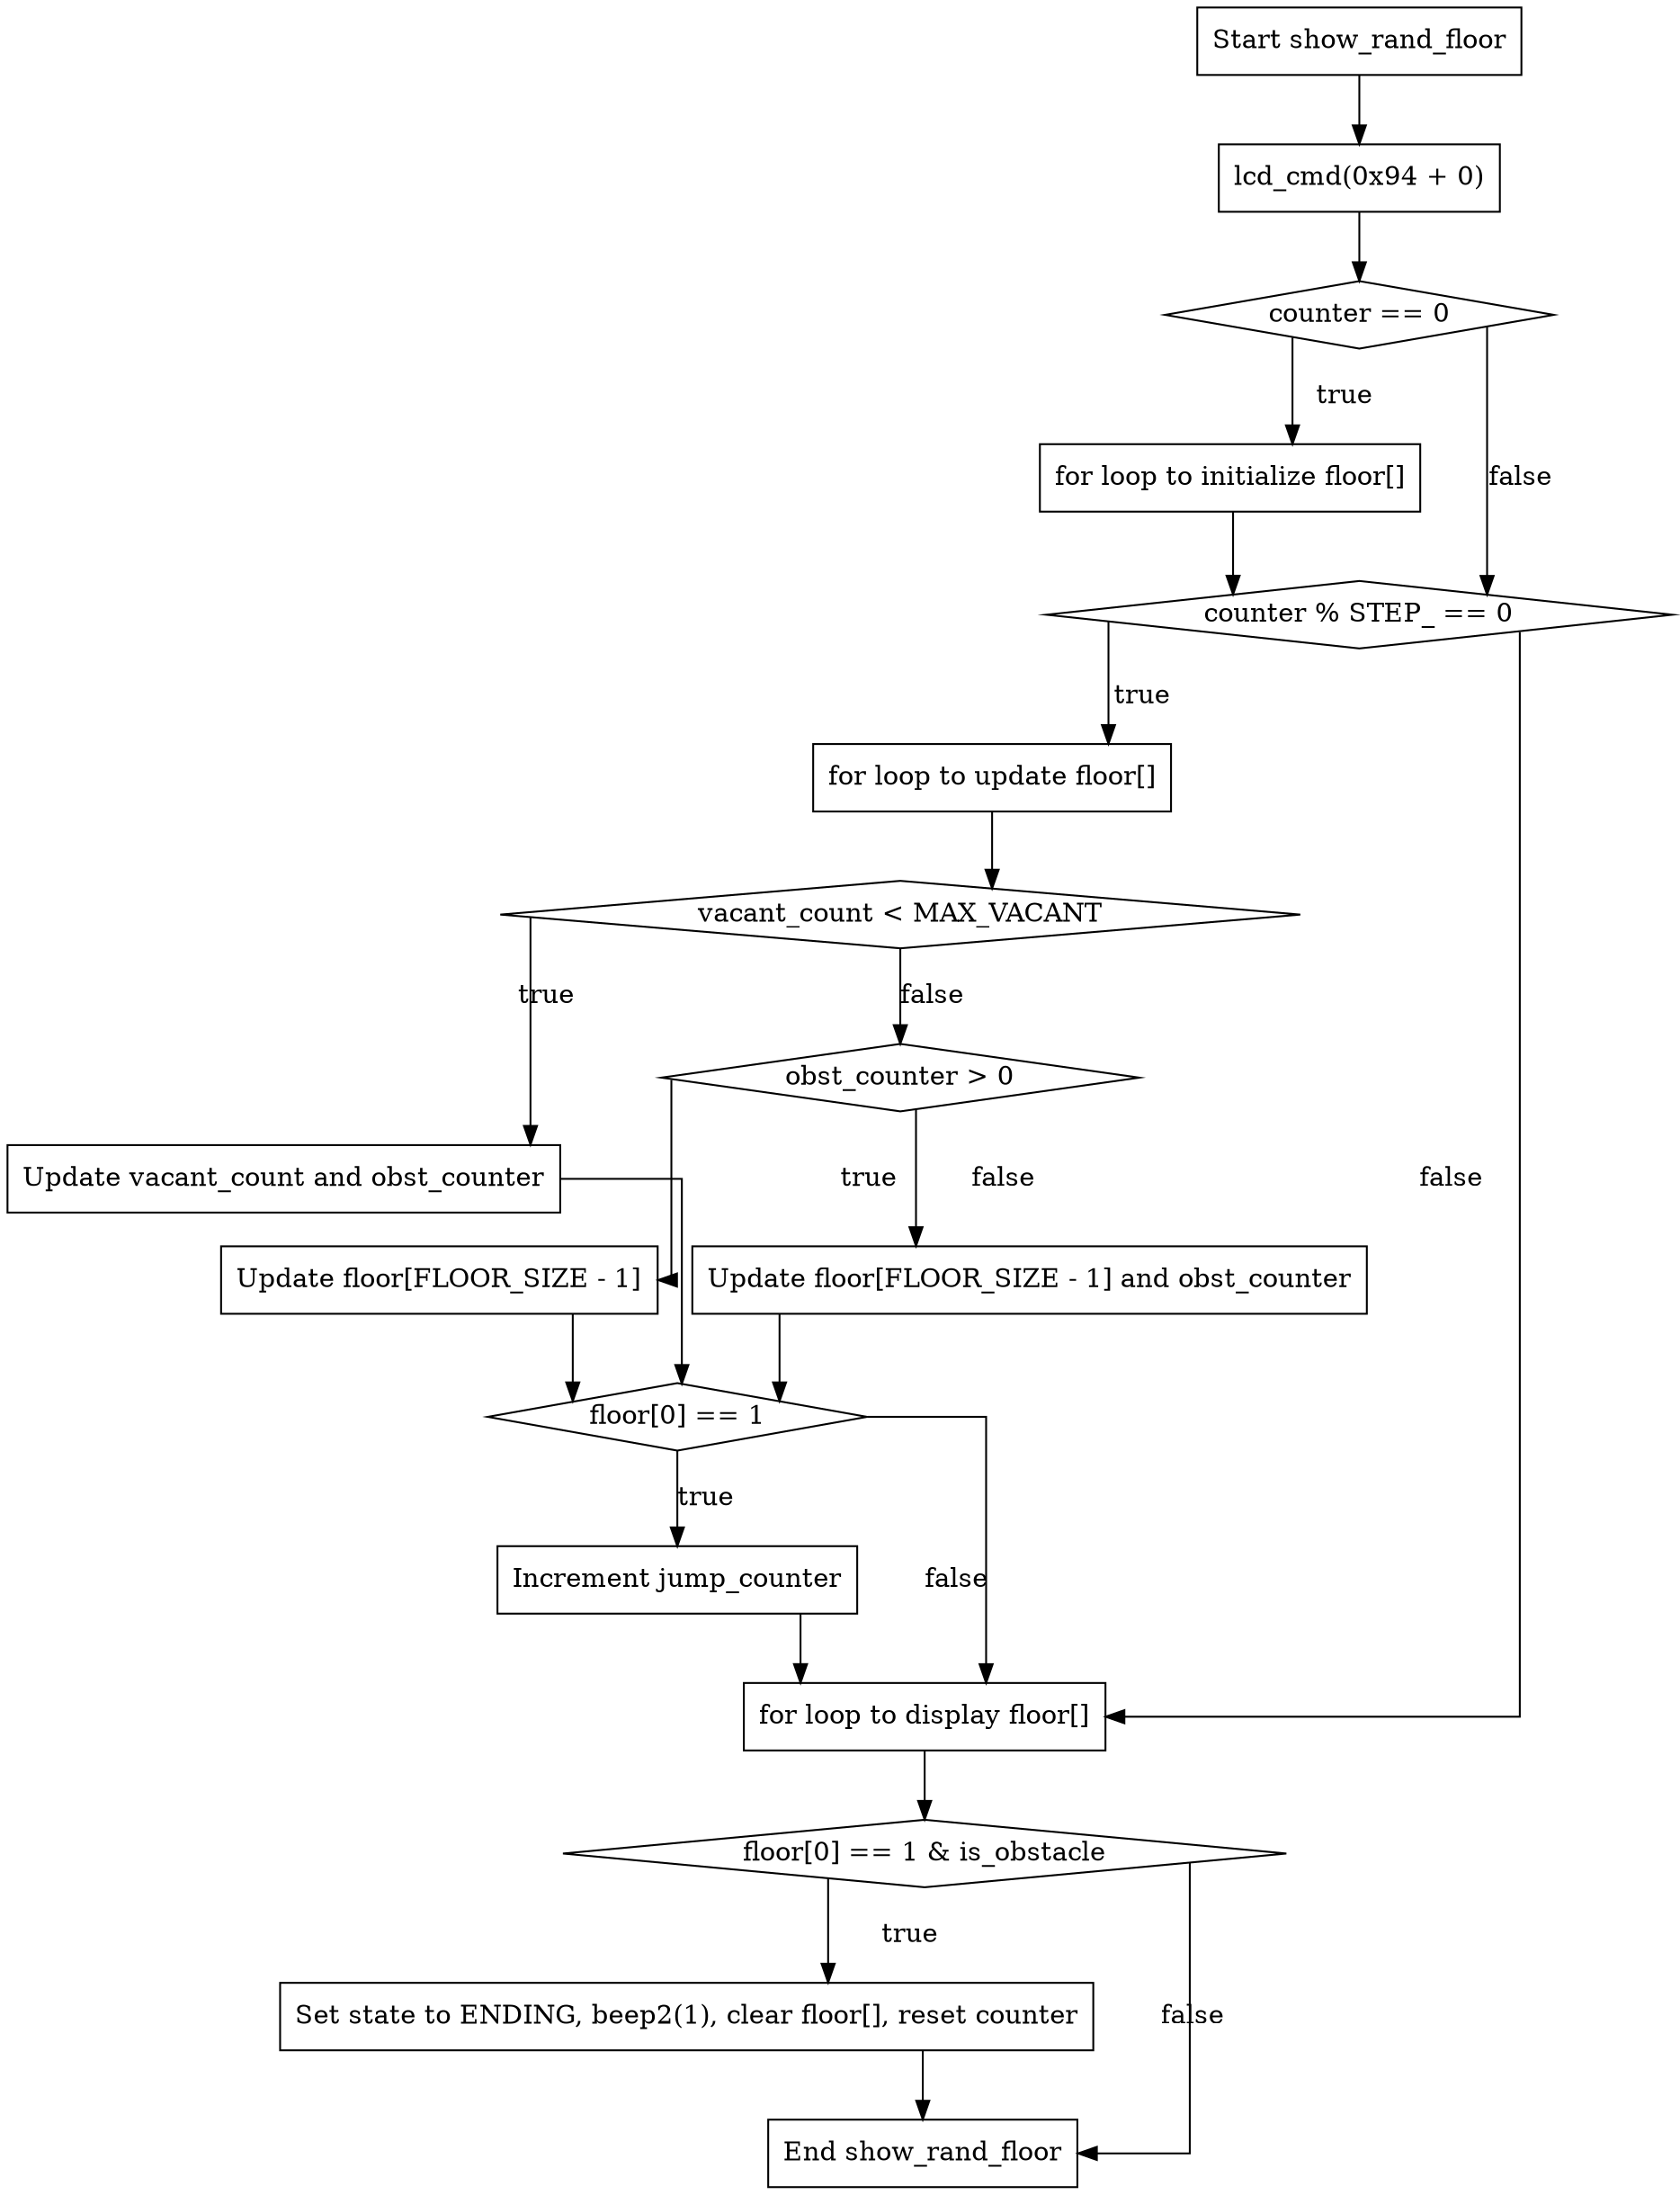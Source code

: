 
digraph G {
    splines=ortho;

    // Define the shape for the nodes
    node [shape=rect];
    start [label="Start show_rand_floor"];
    lcd_cmd [label="lcd_cmd(0x94 + 0)"];
    check_counter [shape=diamond, label="counter == 0"];
    init_for_loop [label="for loop to initialize floor[]"];
    update_check [shape=diamond, label="counter % STEP_ == 0"];
    update_for_loop [label="for loop to update floor[]"];
    check_vacant [shape=diamond, label="vacant_count < MAX_VACANT"];
    update_vacant [label="Update vacant_count and obst_counter"];
    check_obst [shape=diamond, label="obst_counter > 0"];
    update_floor_obst [label="Update floor[FLOOR_SIZE - 1]"];
    else_update_floor [label="Update floor[FLOOR_SIZE - 1] and obst_counter"];
    check_floor [shape=diamond, label="floor[0] == 1"];
    increment_jump [label="Increment jump_counter"];
    display_for_loop [label="for loop to display floor[]"];
    collision_check [shape=diamond, label="floor[0] == 1 & is_obstacle"];
    end_game [label="Set state to ENDING, beep2(1), clear floor[], reset counter"];
    end [label="End show_rand_floor"];

    // Define the edges
    start -> lcd_cmd;
    lcd_cmd -> check_counter;
    check_counter -> init_for_loop [label="true"];
    check_counter -> update_check [label="false"];
    init_for_loop -> update_check;
    update_check -> update_for_loop [label="true"];
    update_check -> display_for_loop [label="false"];
    update_for_loop -> check_vacant;
    check_vacant -> update_vacant [label="true"];
    check_vacant -> check_obst [label="false"];
    update_vacant -> check_floor;
    check_obst -> update_floor_obst [label="true"];
    check_obst -> else_update_floor [label="false"];
    update_floor_obst -> check_floor;
    else_update_floor -> check_floor;
    check_floor -> increment_jump [label="true"];
    check_floor -> display_for_loop [label="false"];
    increment_jump -> display_for_loop;
    display_for_loop -> collision_check;
    collision_check -> end_game [label="true"];
    collision_check -> end [label="false"];
    end_game -> end;
}
